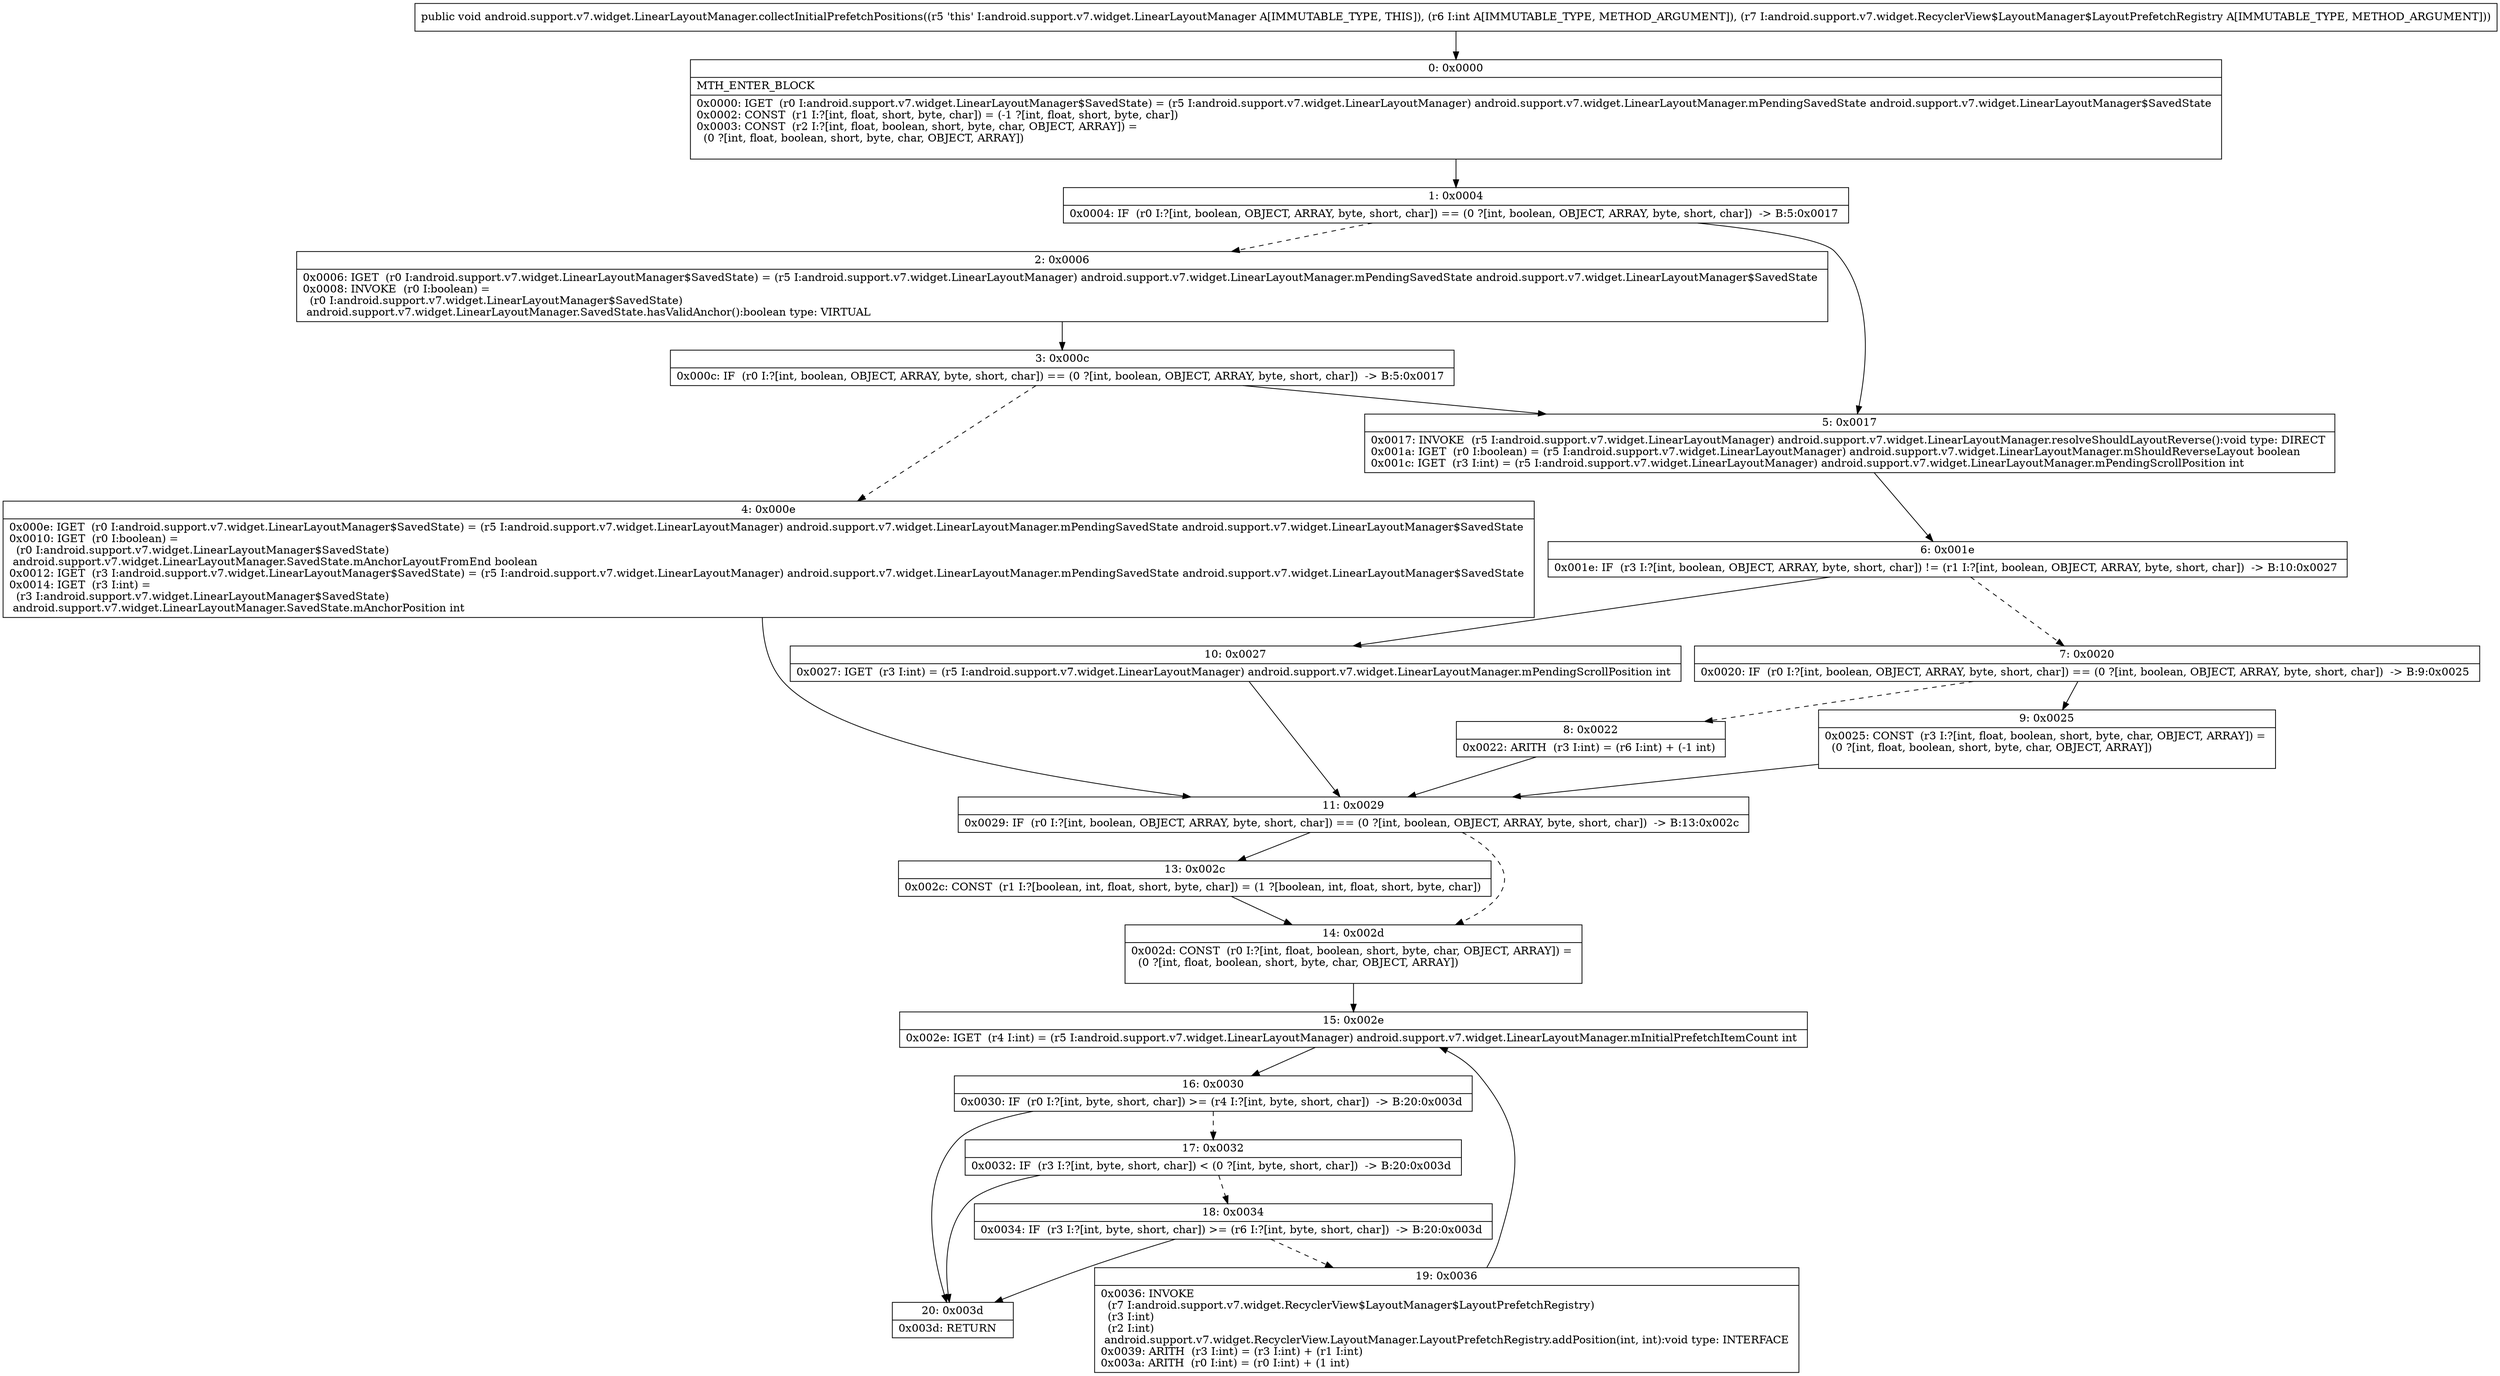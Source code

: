 digraph "CFG forandroid.support.v7.widget.LinearLayoutManager.collectInitialPrefetchPositions(ILandroid\/support\/v7\/widget\/RecyclerView$LayoutManager$LayoutPrefetchRegistry;)V" {
Node_0 [shape=record,label="{0\:\ 0x0000|MTH_ENTER_BLOCK\l|0x0000: IGET  (r0 I:android.support.v7.widget.LinearLayoutManager$SavedState) = (r5 I:android.support.v7.widget.LinearLayoutManager) android.support.v7.widget.LinearLayoutManager.mPendingSavedState android.support.v7.widget.LinearLayoutManager$SavedState \l0x0002: CONST  (r1 I:?[int, float, short, byte, char]) = (\-1 ?[int, float, short, byte, char]) \l0x0003: CONST  (r2 I:?[int, float, boolean, short, byte, char, OBJECT, ARRAY]) = \l  (0 ?[int, float, boolean, short, byte, char, OBJECT, ARRAY])\l \l}"];
Node_1 [shape=record,label="{1\:\ 0x0004|0x0004: IF  (r0 I:?[int, boolean, OBJECT, ARRAY, byte, short, char]) == (0 ?[int, boolean, OBJECT, ARRAY, byte, short, char])  \-\> B:5:0x0017 \l}"];
Node_2 [shape=record,label="{2\:\ 0x0006|0x0006: IGET  (r0 I:android.support.v7.widget.LinearLayoutManager$SavedState) = (r5 I:android.support.v7.widget.LinearLayoutManager) android.support.v7.widget.LinearLayoutManager.mPendingSavedState android.support.v7.widget.LinearLayoutManager$SavedState \l0x0008: INVOKE  (r0 I:boolean) = \l  (r0 I:android.support.v7.widget.LinearLayoutManager$SavedState)\l android.support.v7.widget.LinearLayoutManager.SavedState.hasValidAnchor():boolean type: VIRTUAL \l}"];
Node_3 [shape=record,label="{3\:\ 0x000c|0x000c: IF  (r0 I:?[int, boolean, OBJECT, ARRAY, byte, short, char]) == (0 ?[int, boolean, OBJECT, ARRAY, byte, short, char])  \-\> B:5:0x0017 \l}"];
Node_4 [shape=record,label="{4\:\ 0x000e|0x000e: IGET  (r0 I:android.support.v7.widget.LinearLayoutManager$SavedState) = (r5 I:android.support.v7.widget.LinearLayoutManager) android.support.v7.widget.LinearLayoutManager.mPendingSavedState android.support.v7.widget.LinearLayoutManager$SavedState \l0x0010: IGET  (r0 I:boolean) = \l  (r0 I:android.support.v7.widget.LinearLayoutManager$SavedState)\l android.support.v7.widget.LinearLayoutManager.SavedState.mAnchorLayoutFromEnd boolean \l0x0012: IGET  (r3 I:android.support.v7.widget.LinearLayoutManager$SavedState) = (r5 I:android.support.v7.widget.LinearLayoutManager) android.support.v7.widget.LinearLayoutManager.mPendingSavedState android.support.v7.widget.LinearLayoutManager$SavedState \l0x0014: IGET  (r3 I:int) = \l  (r3 I:android.support.v7.widget.LinearLayoutManager$SavedState)\l android.support.v7.widget.LinearLayoutManager.SavedState.mAnchorPosition int \l}"];
Node_5 [shape=record,label="{5\:\ 0x0017|0x0017: INVOKE  (r5 I:android.support.v7.widget.LinearLayoutManager) android.support.v7.widget.LinearLayoutManager.resolveShouldLayoutReverse():void type: DIRECT \l0x001a: IGET  (r0 I:boolean) = (r5 I:android.support.v7.widget.LinearLayoutManager) android.support.v7.widget.LinearLayoutManager.mShouldReverseLayout boolean \l0x001c: IGET  (r3 I:int) = (r5 I:android.support.v7.widget.LinearLayoutManager) android.support.v7.widget.LinearLayoutManager.mPendingScrollPosition int \l}"];
Node_6 [shape=record,label="{6\:\ 0x001e|0x001e: IF  (r3 I:?[int, boolean, OBJECT, ARRAY, byte, short, char]) != (r1 I:?[int, boolean, OBJECT, ARRAY, byte, short, char])  \-\> B:10:0x0027 \l}"];
Node_7 [shape=record,label="{7\:\ 0x0020|0x0020: IF  (r0 I:?[int, boolean, OBJECT, ARRAY, byte, short, char]) == (0 ?[int, boolean, OBJECT, ARRAY, byte, short, char])  \-\> B:9:0x0025 \l}"];
Node_8 [shape=record,label="{8\:\ 0x0022|0x0022: ARITH  (r3 I:int) = (r6 I:int) + (\-1 int) \l}"];
Node_9 [shape=record,label="{9\:\ 0x0025|0x0025: CONST  (r3 I:?[int, float, boolean, short, byte, char, OBJECT, ARRAY]) = \l  (0 ?[int, float, boolean, short, byte, char, OBJECT, ARRAY])\l \l}"];
Node_10 [shape=record,label="{10\:\ 0x0027|0x0027: IGET  (r3 I:int) = (r5 I:android.support.v7.widget.LinearLayoutManager) android.support.v7.widget.LinearLayoutManager.mPendingScrollPosition int \l}"];
Node_11 [shape=record,label="{11\:\ 0x0029|0x0029: IF  (r0 I:?[int, boolean, OBJECT, ARRAY, byte, short, char]) == (0 ?[int, boolean, OBJECT, ARRAY, byte, short, char])  \-\> B:13:0x002c \l}"];
Node_13 [shape=record,label="{13\:\ 0x002c|0x002c: CONST  (r1 I:?[boolean, int, float, short, byte, char]) = (1 ?[boolean, int, float, short, byte, char]) \l}"];
Node_14 [shape=record,label="{14\:\ 0x002d|0x002d: CONST  (r0 I:?[int, float, boolean, short, byte, char, OBJECT, ARRAY]) = \l  (0 ?[int, float, boolean, short, byte, char, OBJECT, ARRAY])\l \l}"];
Node_15 [shape=record,label="{15\:\ 0x002e|0x002e: IGET  (r4 I:int) = (r5 I:android.support.v7.widget.LinearLayoutManager) android.support.v7.widget.LinearLayoutManager.mInitialPrefetchItemCount int \l}"];
Node_16 [shape=record,label="{16\:\ 0x0030|0x0030: IF  (r0 I:?[int, byte, short, char]) \>= (r4 I:?[int, byte, short, char])  \-\> B:20:0x003d \l}"];
Node_17 [shape=record,label="{17\:\ 0x0032|0x0032: IF  (r3 I:?[int, byte, short, char]) \< (0 ?[int, byte, short, char])  \-\> B:20:0x003d \l}"];
Node_18 [shape=record,label="{18\:\ 0x0034|0x0034: IF  (r3 I:?[int, byte, short, char]) \>= (r6 I:?[int, byte, short, char])  \-\> B:20:0x003d \l}"];
Node_19 [shape=record,label="{19\:\ 0x0036|0x0036: INVOKE  \l  (r7 I:android.support.v7.widget.RecyclerView$LayoutManager$LayoutPrefetchRegistry)\l  (r3 I:int)\l  (r2 I:int)\l android.support.v7.widget.RecyclerView.LayoutManager.LayoutPrefetchRegistry.addPosition(int, int):void type: INTERFACE \l0x0039: ARITH  (r3 I:int) = (r3 I:int) + (r1 I:int) \l0x003a: ARITH  (r0 I:int) = (r0 I:int) + (1 int) \l}"];
Node_20 [shape=record,label="{20\:\ 0x003d|0x003d: RETURN   \l}"];
MethodNode[shape=record,label="{public void android.support.v7.widget.LinearLayoutManager.collectInitialPrefetchPositions((r5 'this' I:android.support.v7.widget.LinearLayoutManager A[IMMUTABLE_TYPE, THIS]), (r6 I:int A[IMMUTABLE_TYPE, METHOD_ARGUMENT]), (r7 I:android.support.v7.widget.RecyclerView$LayoutManager$LayoutPrefetchRegistry A[IMMUTABLE_TYPE, METHOD_ARGUMENT])) }"];
MethodNode -> Node_0;
Node_0 -> Node_1;
Node_1 -> Node_2[style=dashed];
Node_1 -> Node_5;
Node_2 -> Node_3;
Node_3 -> Node_4[style=dashed];
Node_3 -> Node_5;
Node_4 -> Node_11;
Node_5 -> Node_6;
Node_6 -> Node_7[style=dashed];
Node_6 -> Node_10;
Node_7 -> Node_8[style=dashed];
Node_7 -> Node_9;
Node_8 -> Node_11;
Node_9 -> Node_11;
Node_10 -> Node_11;
Node_11 -> Node_13;
Node_11 -> Node_14[style=dashed];
Node_13 -> Node_14;
Node_14 -> Node_15;
Node_15 -> Node_16;
Node_16 -> Node_17[style=dashed];
Node_16 -> Node_20;
Node_17 -> Node_18[style=dashed];
Node_17 -> Node_20;
Node_18 -> Node_19[style=dashed];
Node_18 -> Node_20;
Node_19 -> Node_15;
}


